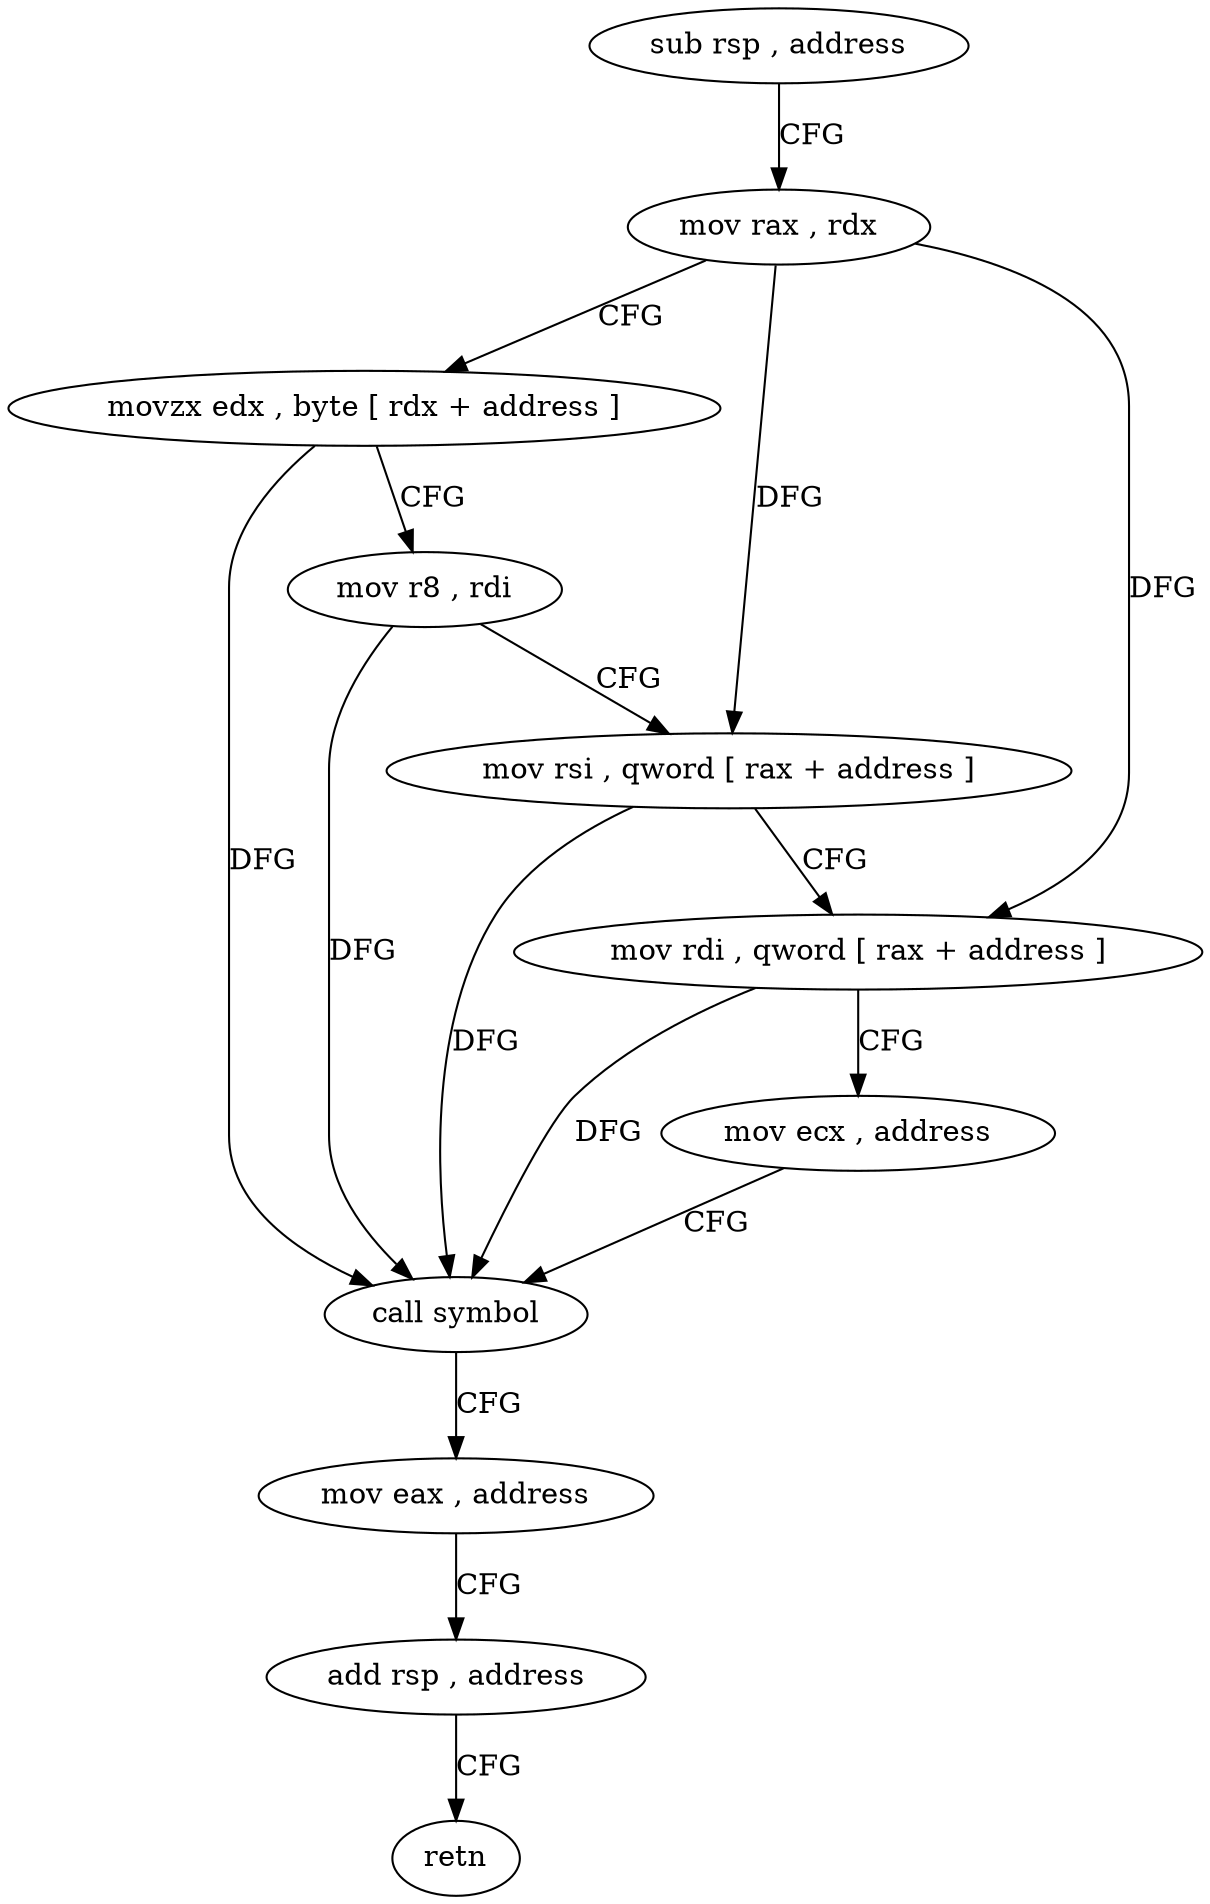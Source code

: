 digraph "func" {
"4216240" [label = "sub rsp , address" ]
"4216244" [label = "mov rax , rdx" ]
"4216247" [label = "movzx edx , byte [ rdx + address ]" ]
"4216251" [label = "mov r8 , rdi" ]
"4216254" [label = "mov rsi , qword [ rax + address ]" ]
"4216258" [label = "mov rdi , qword [ rax + address ]" ]
"4216262" [label = "mov ecx , address" ]
"4216267" [label = "call symbol" ]
"4216272" [label = "mov eax , address" ]
"4216277" [label = "add rsp , address" ]
"4216281" [label = "retn" ]
"4216240" -> "4216244" [ label = "CFG" ]
"4216244" -> "4216247" [ label = "CFG" ]
"4216244" -> "4216254" [ label = "DFG" ]
"4216244" -> "4216258" [ label = "DFG" ]
"4216247" -> "4216251" [ label = "CFG" ]
"4216247" -> "4216267" [ label = "DFG" ]
"4216251" -> "4216254" [ label = "CFG" ]
"4216251" -> "4216267" [ label = "DFG" ]
"4216254" -> "4216258" [ label = "CFG" ]
"4216254" -> "4216267" [ label = "DFG" ]
"4216258" -> "4216262" [ label = "CFG" ]
"4216258" -> "4216267" [ label = "DFG" ]
"4216262" -> "4216267" [ label = "CFG" ]
"4216267" -> "4216272" [ label = "CFG" ]
"4216272" -> "4216277" [ label = "CFG" ]
"4216277" -> "4216281" [ label = "CFG" ]
}
